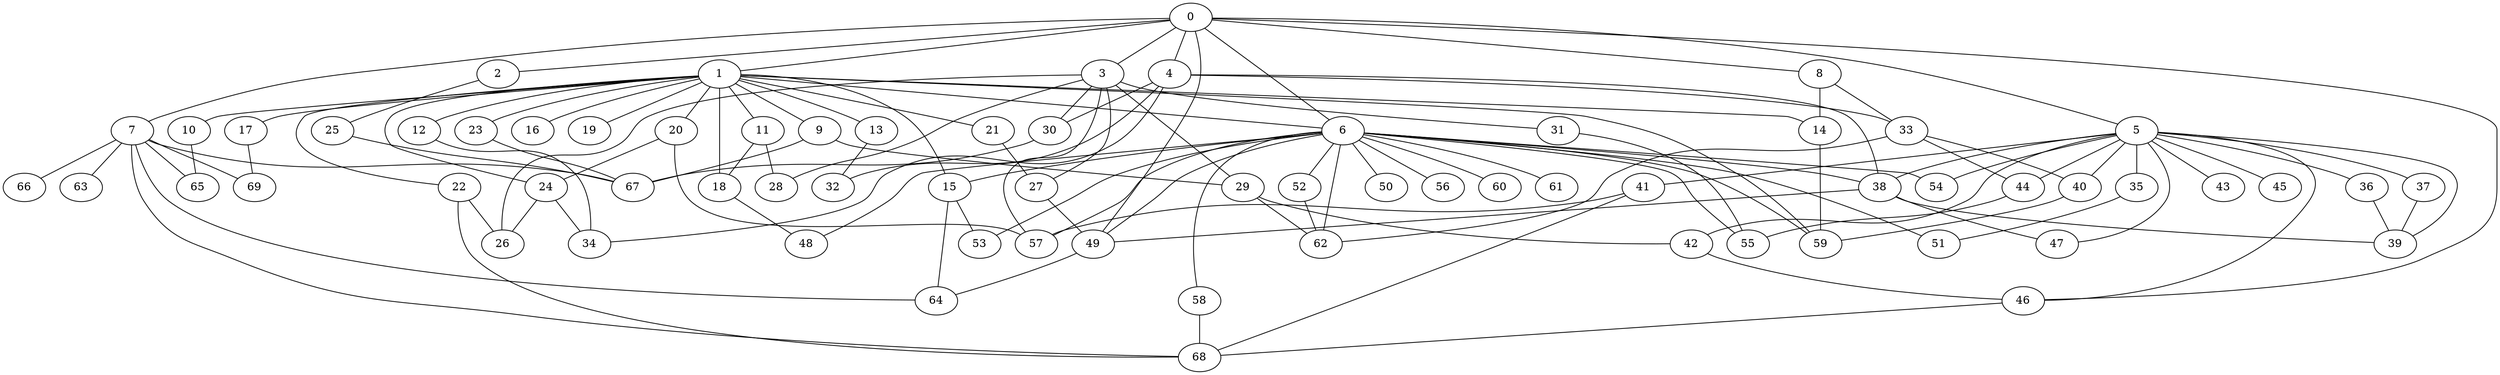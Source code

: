 
graph graphname {
    0 -- 1
0 -- 2
0 -- 3
0 -- 4
0 -- 5
0 -- 6
0 -- 7
0 -- 8
0 -- 49
0 -- 46
1 -- 9
1 -- 10
1 -- 11
1 -- 12
1 -- 13
1 -- 14
1 -- 15
1 -- 16
1 -- 17
1 -- 18
1 -- 19
1 -- 20
1 -- 21
1 -- 22
1 -- 23
1 -- 24
1 -- 6
1 -- 59
2 -- 25
3 -- 26
3 -- 27
3 -- 28
3 -- 29
3 -- 30
3 -- 31
3 -- 57
4 -- 32
4 -- 34
4 -- 33
4 -- 38
4 -- 30
5 -- 35
5 -- 36
5 -- 37
5 -- 38
5 -- 39
5 -- 40
5 -- 41
5 -- 42
5 -- 43
5 -- 44
5 -- 45
5 -- 46
5 -- 47
5 -- 54
6 -- 48
6 -- 49
6 -- 50
6 -- 51
6 -- 52
6 -- 53
6 -- 54
6 -- 55
6 -- 56
6 -- 57
6 -- 58
6 -- 59
6 -- 60
6 -- 61
6 -- 62
6 -- 15
6 -- 38
7 -- 64
7 -- 66
7 -- 67
7 -- 68
7 -- 69
7 -- 65
7 -- 63
8 -- 14
8 -- 33
9 -- 67
9 -- 29
10 -- 65
11 -- 28
11 -- 18
12 -- 34
13 -- 32
14 -- 59
15 -- 53
15 -- 64
17 -- 69
18 -- 48
20 -- 57
20 -- 24
21 -- 27
22 -- 26
22 -- 68
23 -- 67
24 -- 26
24 -- 34
25 -- 67
27 -- 49
29 -- 62
29 -- 42
30 -- 67
31 -- 55
33 -- 44
33 -- 40
33 -- 62
35 -- 51
36 -- 39
37 -- 39
38 -- 49
38 -- 39
38 -- 47
40 -- 59
41 -- 57
41 -- 68
42 -- 46
44 -- 55
46 -- 68
49 -- 64
52 -- 62
58 -- 68

}

